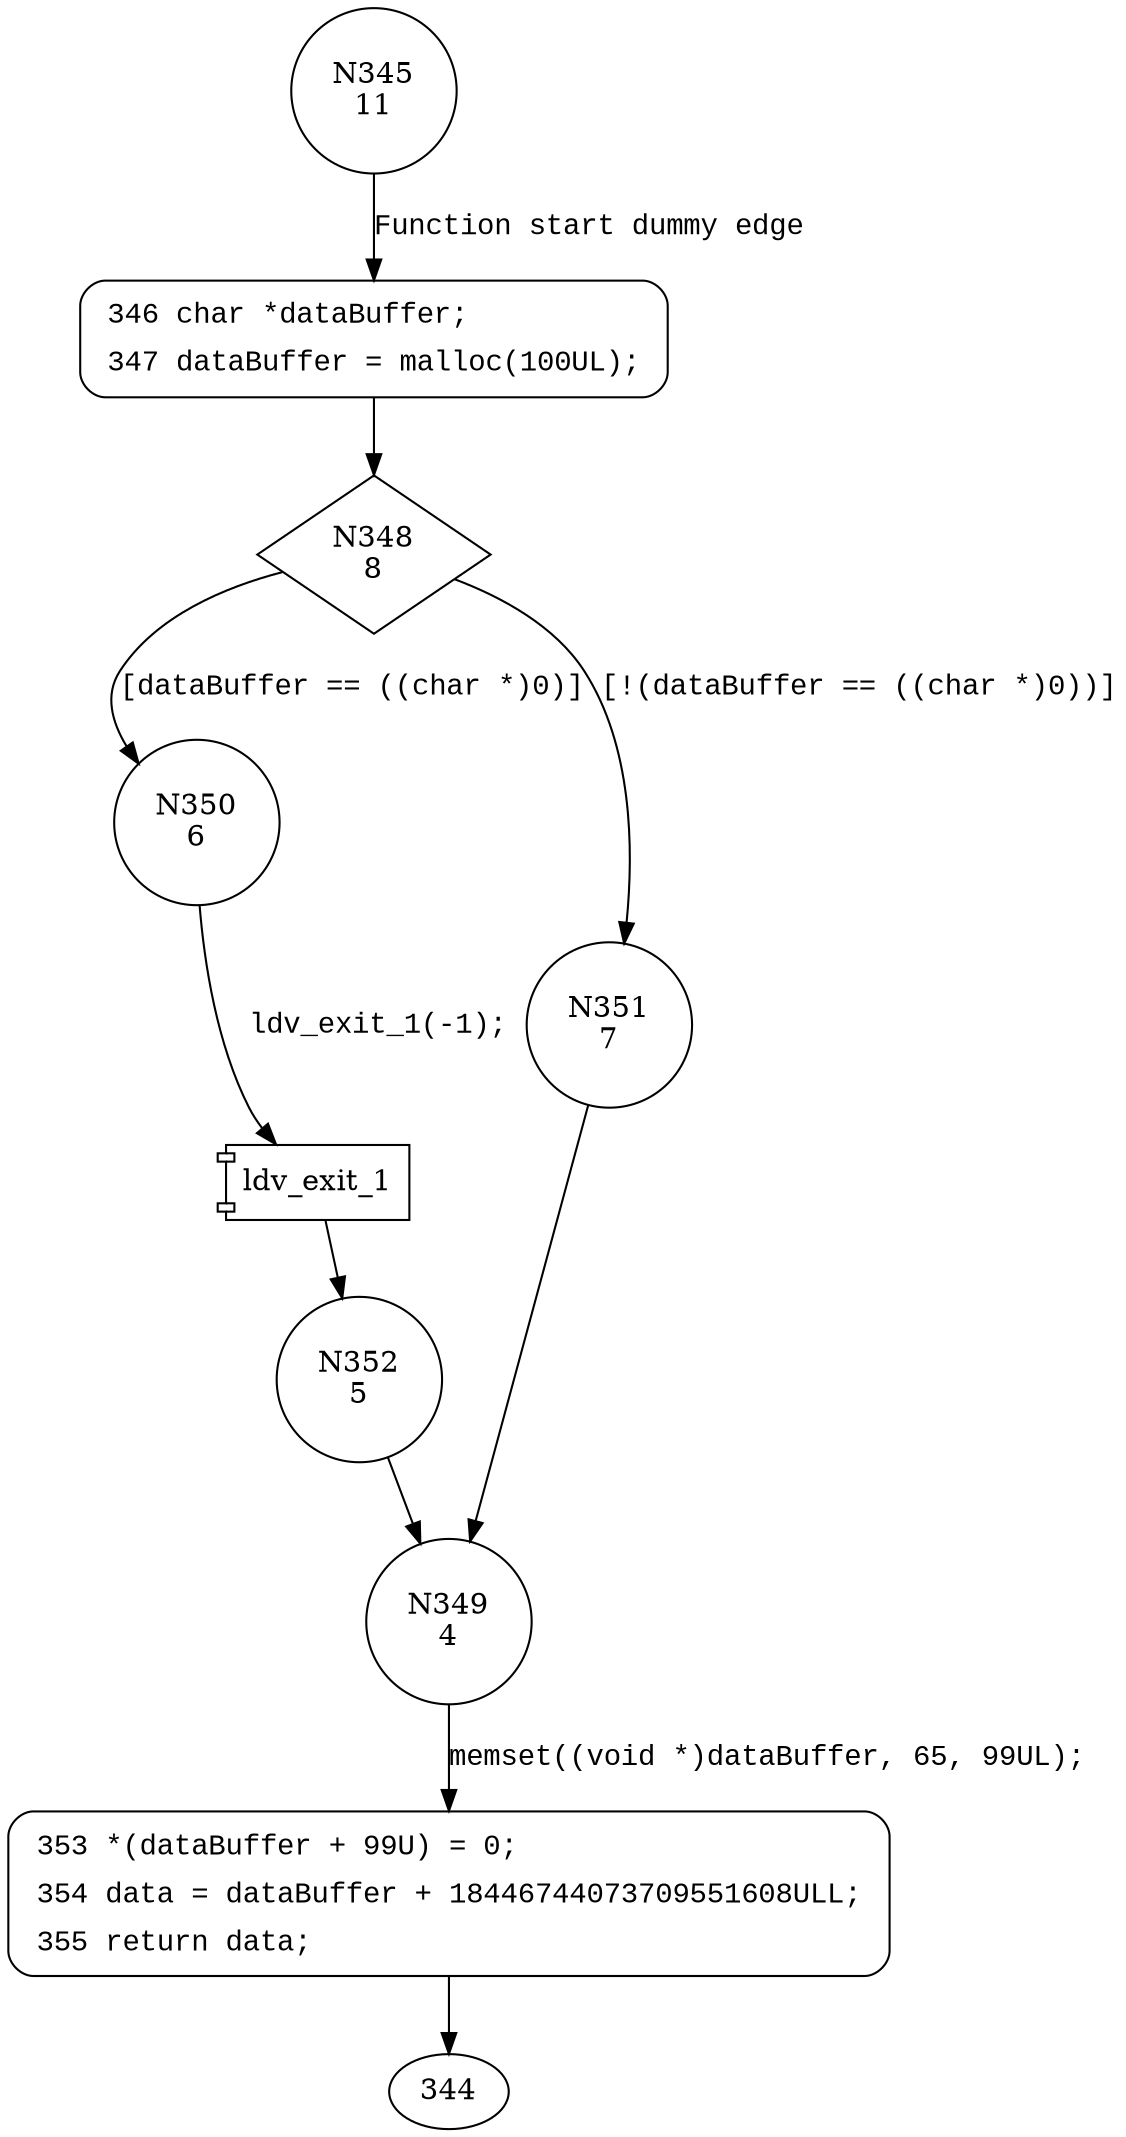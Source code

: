 digraph CWE124_Buffer_Underwrite__malloc_char_memmove_61b_badSource {
345 [shape="circle" label="N345\n11"]
346 [shape="circle" label="N346\n10"]
348 [shape="diamond" label="N348\n8"]
350 [shape="circle" label="N350\n6"]
351 [shape="circle" label="N351\n7"]
349 [shape="circle" label="N349\n4"]
353 [shape="circle" label="N353\n3"]
352 [shape="circle" label="N352\n5"]
346 [style="filled,bold" penwidth="1" fillcolor="white" fontname="Courier New" shape="Mrecord" label=<<table border="0" cellborder="0" cellpadding="3" bgcolor="white"><tr><td align="right">346</td><td align="left">char *dataBuffer;</td></tr><tr><td align="right">347</td><td align="left">dataBuffer = malloc(100UL);</td></tr></table>>]
346 -> 348[label=""]
353 [style="filled,bold" penwidth="1" fillcolor="white" fontname="Courier New" shape="Mrecord" label=<<table border="0" cellborder="0" cellpadding="3" bgcolor="white"><tr><td align="right">353</td><td align="left">*(dataBuffer + 99U) = 0;</td></tr><tr><td align="right">354</td><td align="left">data = dataBuffer + 18446744073709551608ULL;</td></tr><tr><td align="right">355</td><td align="left">return data;</td></tr></table>>]
353 -> 344[label=""]
345 -> 346 [label="Function start dummy edge" fontname="Courier New"]
348 -> 350 [label="[dataBuffer == ((char *)0)]" fontname="Courier New"]
348 -> 351 [label="[!(dataBuffer == ((char *)0))]" fontname="Courier New"]
349 -> 353 [label="memset((void *)dataBuffer, 65, 99UL);" fontname="Courier New"]
100026 [shape="component" label="ldv_exit_1"]
350 -> 100026 [label="ldv_exit_1(-1);" fontname="Courier New"]
100026 -> 352 [label="" fontname="Courier New"]
351 -> 349 [label="" fontname="Courier New"]
352 -> 349 [label="" fontname="Courier New"]
}